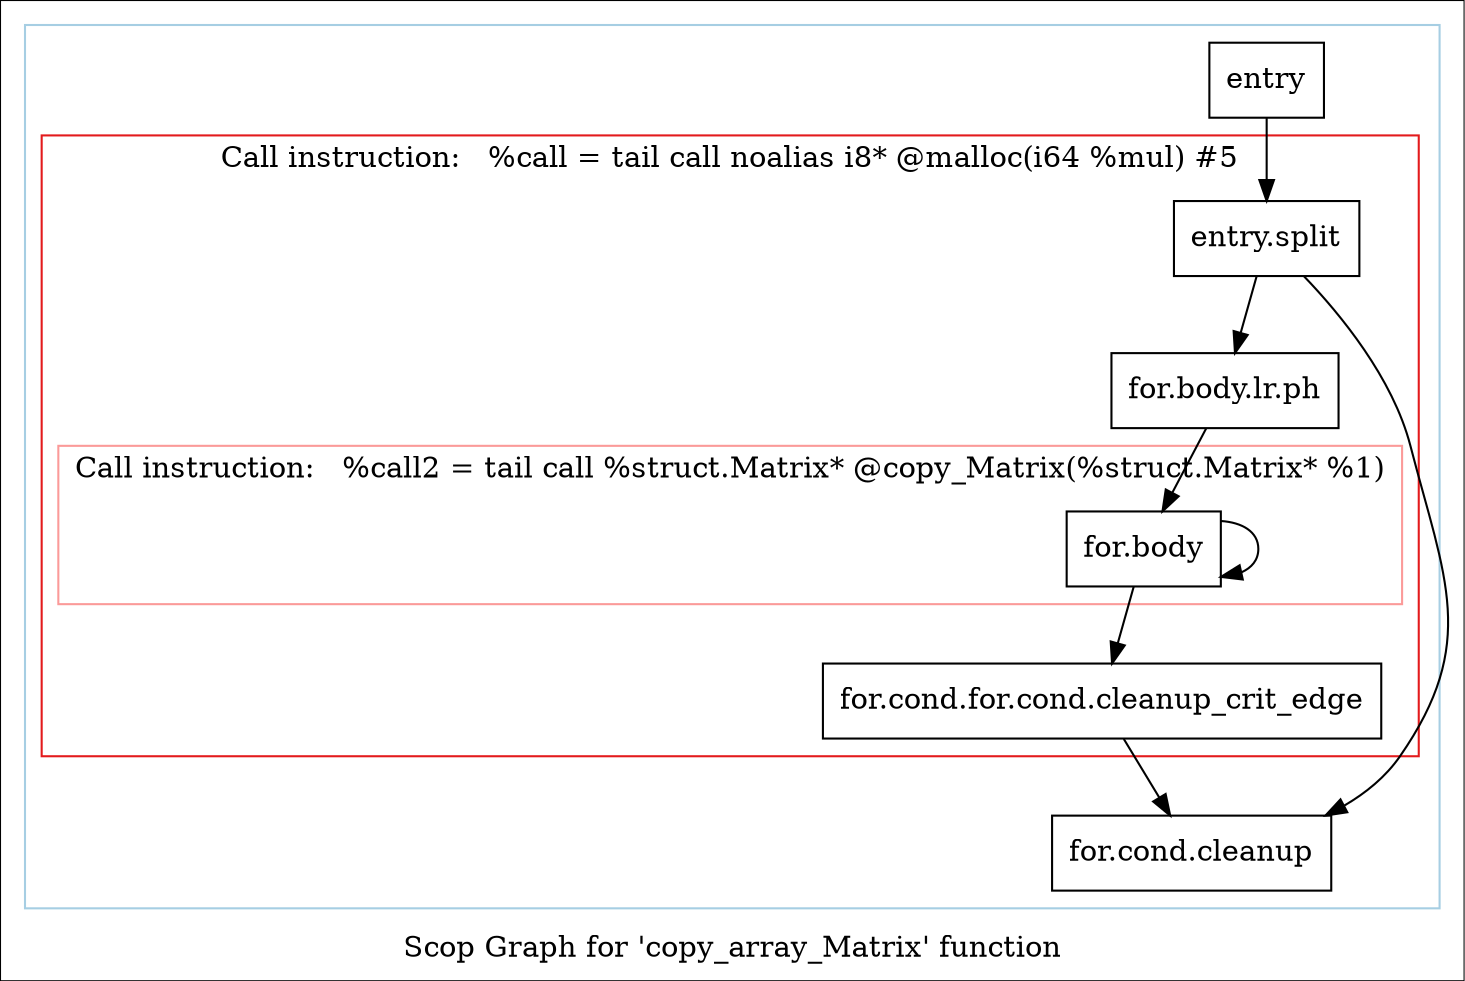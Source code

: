 digraph "Scop Graph for 'copy_array_Matrix' function" {
	label="Scop Graph for 'copy_array_Matrix' function";

	Node0xb8e8530 [shape=record,label="{entry}"];
	Node0xb8e8530 -> Node0xb8dbd40;
	Node0xb8dbd40 [shape=record,label="{entry.split}"];
	Node0xb8dbd40 -> Node0xb879dc0;
	Node0xb8dbd40 -> Node0xb87bd60;
	Node0xb879dc0 [shape=record,label="{for.cond.cleanup}"];
	Node0xb87bd60 [shape=record,label="{for.body.lr.ph}"];
	Node0xb87bd60 -> Node0xb8e7d10;
	Node0xb8e7d10 [shape=record,label="{for.body}"];
	Node0xb8e7d10 -> Node0xb8e7d10[constraint=false];
	Node0xb8e7d10 -> Node0xb8dcc40;
	Node0xb8dcc40 [shape=record,label="{for.cond.for.cond.cleanup_crit_edge}"];
	Node0xb8dcc40 -> Node0xb879dc0;
	colorscheme = "paired12"
        subgraph cluster_0xb8db410 {
          label = "";
          style = solid;
          color = 1
          subgraph cluster_0xb8979d0 {
            label = "Call instruction:   %call = tail call noalias i8* @malloc(i64 %mul) #5";
            style = solid;
            color = 6
            subgraph cluster_0xb8da470 {
              label = "Call instruction:   %call2 = tail call %struct.Matrix* @copy_Matrix(%struct.Matrix* %1)";
              style = solid;
              color = 5
              Node0xb8e7d10;
            }
            Node0xb8dbd40;
            Node0xb87bd60;
            Node0xb8dcc40;
          }
          Node0xb8e8530;
          Node0xb879dc0;
        }
}
